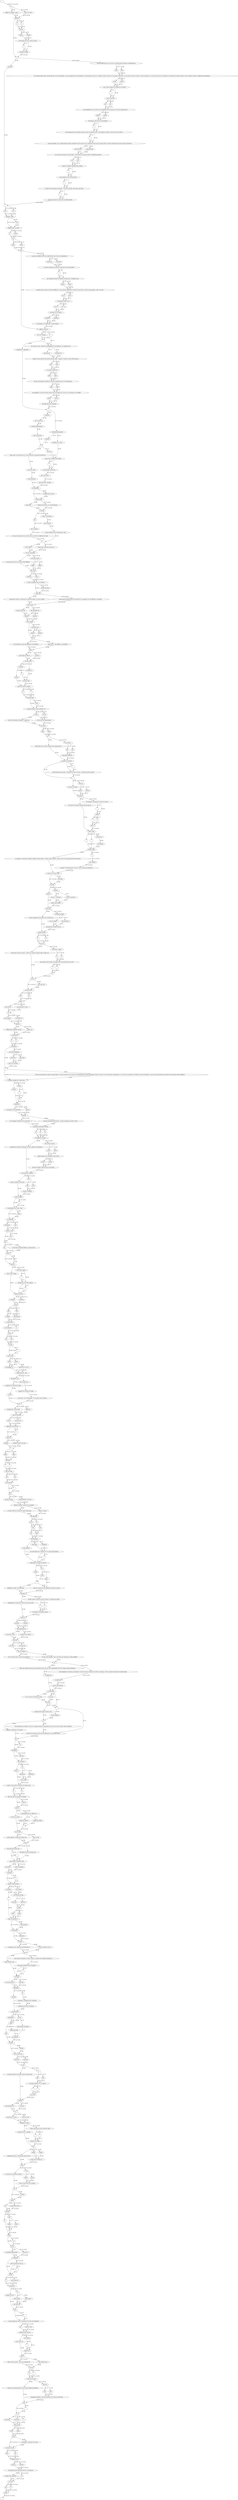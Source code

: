 digraph G {
  v0 [label = ""];
  v1 [label = "§"];
  v2 [label = "XXXVI. De quelques crimes "];
  v3 [label = ". XXXI. Des délits "];
  v4 [label = "difficiles "];
  v5 [label = "A "];
  v6 [label = "à "];
  v7 [label = "prouver. "];
  v8 [label = "D'aprés "];
  v9 [label = "D'après "];
  v10 [label = "les principes que nous venons de poser "];
  v11 [label = ", "];
  v12 [label = "il paroîtra étrange "];
  v13 [label = "à "];
  v14 [label = "constater"];
  v15 [label = "ceux qui réfléchissent, que la raison n'ait presque jamais présidé à la législation des "];
  v16 [label = "états"];
  v17 [label = "Etats"];
  v18 [label = ". Les crimes les plus atroces, les plus obscurs, les plus chimériques, & par conséquent les plus improbables, sont précisément ceux qu'on a regardés comme constatés sur de simples conjectures, sur les preuves les moins solides & les plus équivoques. On croiroit que les loix & le magistrat n'ont intérêt qu'à prouver le délit, & non à chercher la vérité; il semble que les législateurs "];
  v19 [label = "n'ayent "];
  v20 [label = "n'aient "];
  v21 [label = "pas vu que le danger de condamner un innocent "];
  v22 [label = ", "];
  v23 [label = "croît en raison du "];
  v24 [label = "peu "];
  v25 [label = "péu "];
  v26 [label = "de vraisemblance de son crime & de la probabilité de son innocence. On ne trouve point dans la "];
  v27 [label = "plupart "];
  v28 [label = "plûpart "];
  v29 [label = "des hommes cette force & cette élévation "];
  v30 [label = ", "];
  v31 [label = "aussi nécessaires pour les grands crimes que pour les grandes vertus, cette énergie qui exalte à la fois les uns & les autres "];
  v32 [label = ", "];
  v33 [label = "au plus haut degré, & les  produit presque toujours ensemble chez les nations qui se soutiennent moins par leur propre poids & la bonté constante de leurs loix, que par l'activité du "];
  v34 [label = "gouvernement "];
  v35 [label = "Gouvervement "];
  v36 [label = "& le concours des passions au bien public. Chez celles-là, les passions douces & affoiblies paroissent "];
  v37 [label = "plus "];
  v38 [label = "p1us "];
  v39 [label = "propres à maintenir l'administration établie "];
  v40 [label = ", "];
  v41 [label = "qu'à l'améliorer. De ces observations "];
  v42 [label = ", "];
  v43 [label = "il résulte une conséquence importante, c'est que les grands crimes dans une nation "];
  v44 [label = ", "];
  v45 [label = "ne font pas toujours la preuve de son dépérissement"];
  v46 [label = ". "];
  v47 [label = "Il est "];
  v48 [label = "Il y a "];
  v49 [label = "quelques crimes "];
  v50 [label = "trop "];
  v51 [label = "fréquens dans la société, "];
  v52 [label = "et "];
  v53 [label = "& dont "];
  v54 [label = "en "];
  v55 [label = "même "];
  v56 [label = "mème "];
  v57 [label = "tems "];
  v58 [label = "la preuve est difficile. Alors cette difficulté doit tenir lieu de la probabilité de "];
  v59 [label = "l'nnocence"];
  v60 [label = "l'innocence "];
  v61 [label = "; & comme le danger qui résulte de l'impunité est d'autant moindre "];
  v62 [label = ", "];
  v63 [label = "que l'espérance même de l'impunité contribue peu à multiplier cette "];
  v64 [label = "espece "];
  v65 [label = "espèce "];
  v66 [label = "de délit, dont la source est tout-à-fait différente, on peut diminuer également la durée de l'instruction & celle de la prescription : mais ce ne sont "];
  v67 [label = "pas-là "];
  v68 [label = "pas là "];
  v69 [label = "les principes récens; & ne "];
  v70 [label = "voit - on "];
  v71 [label = "voit-on "];
  v72 [label = "pas dans les accusations "];
  v73 [label = "d'adultere"];
  v74 [label = "d'adultère"];
  v75 [label = ", par exemple, & de pédérastie ( crimes toujours "];
  v76 [label = "difficiles à prouver "];
  v77 [label = ". Tels sont l'adultère"];
  v78 [label = ")"];
  v79 [label = ","];
  v80 [label = "ne voit-on pas, dis-je, admettre tyranniquement les présomptions, les conjectures, les "];
  v81 [label = "la pédérastie, l'infanticide"];
  v82 [label = "sémi-preuves ? "];
  v83 [label = "semi-preuves, "];
  v84 [label = "comme si l'accusé pouvoit être partie innocent, partie  coupable, & mériter à la fois d'être absous & "];
  v85 [label = "punis "];
  v86 [label = "puni. "];
  v87 [label = "C'est dans ce genre de "];
  v88 [label = "delits "];
  v89 [label = "délits "];
  v90 [label = "sur-tout, que d'après les barbares & injustes compilations qu'on a osé donner pour "];
  v91 [label = "regle "];
  v92 [label = "règle "];
  v93 [label = "aux magistrats, on voit les tortures exercer leur cruel empire sur l'accusé, sur les témoins, sur la famille "];
  v94 [label = "entiere "];
  v95 [label = "entière "];
  v96 [label = "de l'infortuné qu'on soupçonne"];
  v97 [label = ". "];
  v98 [label = "L'adultère "];
  v99 [label = "Considéré politiquement, "];
  v100 [label = "est un crime qui, "];
  v101 [label = "l'adultere a sa source "];
  v102 [label = "l'adultère "];
  v103 [label = "considéré politiquement, "];
  v104 [label = "doit son existence "];
  v105 [label = "à "];
  v106 [label = "deux causes, les mauvaises Loix, et cette attraction si puissante qui porte un "];
  v107 [label = "la fource "];
  v108 [label = "sexe vers l'autre. "];
  v109 [label = "dans les loix variables des hommes "];
  v110 [label = "[Cette attraction "];
  v111 [label = ", "];
  v112 [label = "& le penchant naturel d'un "];
  v113 [label = "sexe vers l'autre. "];
  v114 [label = "Cette attraction constante "];
  v115 [label = "est semblable "];
  v116 [label = "en beaucoup de choses "];
  v117 [label = "à la pesanteur "];
  v118 [label = "universelle. "];
  v119 [label = "motrice de l'univers, en ce qu'elle diminue "];
  v120 [label = "comme "];
  v121 [label = "elle "];
  v122 [label = "celle-ci, elle diminue "];
  v123 [label = "par la distance"];
  v124 [label = "par la distance "];
  v125 [label = ", en ce que, tant que dure son activité, elle a sur toutes les affections de l'ame"];
  v126 [label = ": si l'une modifie tous les mouvemens du corps"];
  v127 [label = ", "];
  v128 [label = "l'autre affecte "];
  v129 [label = "l'action que la pesanteur exerce sur "];
  v130 [label = "tous les mouvemens "];
  v131 [label = "des corps. Elle en "];
  v132 [label = "de l'ame tant que dure son activité. Elles différent "];
  v133 [label = "différe, "];
  v134 [label = "differe "];
  v135 [label = "en ce que "];
  v136 [label = "la gravité "];
  v137 [label = "celle-ci "];
  v138 [label = "se met en équilibre avec les obstacles "];
  v139 [label = "qu'elle rencontre"];
  v140 [label = ", tandis que "];
  v141 [label = "la passion de l'amour se fortifie par les obstacles mêmes.] Si j'avois à parler "];
  v142 [label = "celle-là prend ordinairement une nouvelle force & augmente avec les difficultés. Si je parlois "];
  v143 [label = "à des nations "];
  v144 [label = "encore privées des "];
  v145 [label = "chez lesquelles les "];
  v146 [label = "lumières "];
  v147 [label = "lumieres "];
  v148 [label = "de la religion "];
  v149 [label = "n'eussent point "];
  v150 [label = "pénétré"];
  v151 [label = "pénetré"];
  v152 [label = ", je "];
  v153 [label = "leur montrerois encore des différences considérables "];
  v154 [label = "dirois qu'il y a une différence considérable "];
  v155 [label = "entre "];
  v156 [label = "cette espèce de délit et "];
  v157 [label = "ce délit & "];
  v158 [label = "tous les autres. "];
  v159 [label = "L'adultère "];
  v160 [label = "L'adultere a "];
  v161 [label = "à "];
  v162 [label = "naît de "];
  v163 [label = "sa fource dans "];
  v164 [label = "l'abus d'un besoin constant "];
  v165 [label = "& "];
  v166 [label = ", "];
  v167 [label = "universel dans "];
  v168 [label = "toute "];
  v169 [label = "la nature humaine, besoin antérieur à la "];
  v170 [label = "société "];
  v171 [label = "sociéré "];
  v172 [label = "dont il est lui-même le fondateur ; tandis que "];
  v173 [label = "qui lui doit son établissement. "];
  v174 [label = "Les autres "];
  v175 [label = "délits"];
  v176 [label = "crimes"];
  v177 [label = ", "];
  v178 [label = "destructeurs de la société, prennent leur origine dans les "];
  v179 [label = "au contraire,  "];
  v180 [label = "sont "];
  v181 [label = "font "];
  v182 [label = "bien plutôt l'effet des "];
  v183 [label = "passions du moment "];
  v184 [label = ", "];
  v185 [label = "que des besoins de la nature, & tendent tous, plus ou moins, à la destruction de la société"];
  v186 [label = ". "];
  v187 [label = "Pour qui "];
  v188 [label = "Ceux qui ont étudié "];
  v189 [label = "connoît "];
  v190 [label = "connoit "];
  v191 [label = "l'histoire "];
  v192 [label = "& l'humanité, la tendance d'un sexe vers l'autre "];
  v193 [label = "et la nature de l'homme conjecturent que dans un "];
  v194 [label = ", "];
  v195 [label = "semble"];
  v196 [label = "( "];
  v197 [label = ", "];
  v198 [label = "dans le "];
  v199 [label = "même climat"];
  v200 [label = "ce besoin est "];
  v201 [label = ", "];
  v202 [label = ") "];
  v203 [label = "une quantité "];
  v204 [label = "toujours égale "];
  v205 [label = "à "];
  v206 [label = "et constante. Si cela étoit, il faudroit regarder comme inutiles, et même comme funestes, toutes les loix et les coutumes dont le but seroit de "];
  v207 [label = "une quantité "];
  v208 [label = "constante. Ce principe admis, toute loi, toute coutume qui cherchera à "];
  v209 [label = "diminuer la somme totale "];
  v210 [label = "des effets "];
  v211 [label = "de cette "];
  v212 [label = "quantité, "];
  v213 [label = "passion: "];
  v214 [label = "fera non-seulement "];
  v215 [label = "sera non - seulement "];
  v216 [label = "inutile, mais funeste, "];
  v217 [label = "parce que "];
  v218 [label = "ces loix chargeroient une portion de la société de ses "];
  v219 [label = "son effet inévitable "];
  v220 [label = "fera dàcharger "];
  v221 [label = "sera de charger "];
  v222 [label = "une partie des citoyens de leurs "];
  v223 [label = "propres besoins "];
  v224 [label = "& "];
  v225 [label = "et "];
  v226 [label = "de ceux "];
  v227 [label = "des autres. Le parti "];
  v228 [label = "d'une autre classe de Citoyens : celles-là au contraire seroient sages et utiles, qui "];
  v229 [label = "la "];
  v230 [label = "le "];
  v231 [label = "plus sage est donc d'imiter en quelque sorte les moyens dont on se sert"];
  v232 [label = "; "];
  v233 [label = ", "];
  v234 [label = "en "];
  v235 [label = "suivant "];
  v236 [label = ", pour ainsi dire, "];
  v237 [label = "la pente douce "];
  v238 [label = "d'un "];
  v239 [label = "du "];
  v240 [label = "fleuve "];
  v241 [label = "qu'on divise "];
  v242 [label = ", en diviseroient le cours "];
  v243 [label = "en "];
  v244 [label = "tant de petits "];
  v245 [label = "un nombre de "];
  v246 [label = "rameaux "];
  v247 [label = "suffisant pour empêcher par-tout "];
  v248 [label = "égaux, que "];
  v249 [label = "la sécheresse "];
  v250 [label = "et "];
  v251 [label = "& "];
  v252 [label = "l'inondation "];
  v253 [label = "se trouvent également "];
  v254 [label = "prévenues "];
  v255 [label = "prévenués "];
  v256 [label = "dans tous les points"];
  v257 [label = ".  "];
  v258 [label = "[On voit ici la préuve de ce que j'ai avancé ailleurs. C'est que l'auteur de cet ouvrage s'est probablement par crainte enveloppé souvent de calculs & d'une mystérieuse métaphysique. Si j'ai traité le sujet délicat de l'adultere avec plus de hardiesse, c'est que j'ai mieux pensé de mon siecle & de ma nation. Note de l'éditeur.] "];
  v259 [label = "La fidélité conjugale est toujours plus "];
  v260 [label = "assurée "];
  v261 [label = "grande à "];
  v262 [label = ", "];
  v263 [label = "en "];
  v264 [label = "proportion "];
  v265 [label = "du nombre & de la liberté des "];
  v266 [label = "que les "];
  v267 [label = "mariages "];
  v268 [label = ": si les préjugés héréditaires les assortissent ,  si "];
  v269 [label = "sont plus nombreux et plus faciles ; lorsque le préjugé les assortit, et que "];
  v270 [label = "la puissance paternelle les forme "];
  v271 [label = "on "];
  v272 [label = "et "];
  v273 [label = "ou "];
  v274 [label = "les empêche à son gré, "];
  v275 [label = "la galanterie en rompt secrettement les liens, malgré les déclamations "];
  v276 [label = "leurs liens mal tissus "];
  v277 [label = "feront "];
  v278 [label = ", seront "];
  v279 [label = "bientôt rompus par la galanterie, dont la force "];
  v280 [label = "secrète "];
  v281 [label = "secrete "];
  v282 [label = "trouvera de foibles obstacles dans les préceptes "];
  v283 [label = "des moralistes vulgaires, "];
  v284 [label = "dont l'occupation est de crier "];
  v285 [label = "sans "];
  v286 [label = "cesse "];
  v287 [label = "celle "];
  v288 [label = "occupés à déclamer "];
  v289 [label = "contre les effets"];
  v290 [label = ", "];
  v291 [label = "en pardonnant aux causes. Mais "];
  v292 [label = "toutes "];
  v293 [label = "ces réflexions "];
  v294 [label = "deviennent "];
  v295 [label = "sont "];
  v296 [label = "inutiles à ceux "];
  v297 [label = "chez "];
  v298 [label = "qui "];
  v299 [label = "les "];
  v300 [label = ", vivant dans la véritable Religion, connoissent des "];
  v301 [label = "motifs "];
  v302 [label = "plus "];
  v303 [label = "sublimes "];
  v304 [label = "de la vraie religion "];
  v305 [label = ", dont l'action corrige "];
  v306 [label = ", "];
  v307 [label = "corrigent par leur action efficace "];
  v308 [label = ", "];
  v309 [label = "celle de la nature. "];
  v310 [label = "L'adultere "];
  v311 [label = "L'adultère "];
  v312 [label = "est un "];
  v313 [label = "délit "];
  v314 [label = "delit "];
  v315 [label = "si fugitif"];
  v316 [label = "si instantané"];
  v317 [label = ", si mystérieux, "];
  v318 [label = "il est tellement "];
  v319 [label = "si "];
  v320 [label = "caché "];
  v321 [label = "par "];
  v322 [label = "sous "];
  v323 [label = "le voile "];
  v324 [label = ", "];
  v325 [label = "dont les loix "];
  v326 [label = "même "];
  v327 [label = "mêmes "];
  v328 [label = "l'enveloppent; ce "];
  v329 [label = "forcent de le couvrir, ( "];
  v330 [label = "voile nécessaire , mais "];
  v331 [label = "transparent, qui "];
  v332 [label = "dont le foible tissu "];
  v333 [label = "augmente les charmes de l'objet"];
  v334 [label = "augmente les charmes de l'objet "];
  v335 [label = ", loin de "];
  v336 [label = "qu'il couvre,  est si transparent ; les occasions sont si faciles & "];
  v337 [label = "les "];
  v338 [label = "conséquences si équivoques, "];
  v339 [label = "diminuer ) "];
  v340 [label = "qu'il est bien plus "];
  v341 [label = "aisé au "];
  v342 [label = "au pouvoir du "];
  v343 [label = "législateur de le prévenir "];
  v344 [label = ", "];
  v345 [label = "que de le "];
  v346 [label = "réprimer"];
  v347 [label = "détruire, lorsqu'il est étali"];
  v348 [label = ". "];
  v349 [label = "Règle "];
  v350 [label = "Regle "];
  v351 [label = "générale "];
  v352 [label = ". "];
  v353 [label = ": "];
  v354 [label = "dans tout délit "];
  v355 [label = ", qui "];
  v356 [label = "qui, "];
  v357 [label = "par sa nature"];
  v358 [label = ", "];
  v359 [label = "doit "];
  v360 [label = "presque toujours "];
  v361 [label = "nécessairement et souvent "];
  v362 [label = "demeurer impuni, la peine est un aiguillon "];
  v363 [label = "au crime. Telle est la nature de l'esprit humain que "];
  v364 [label = "de plus. Lorsque "];
  v365 [label = "les difficultés "];
  v366 [label = "qui ne "];
  v367 [label = "ne "];
  v368 [label = "sont "];
  v369 [label = "font "];
  v370 [label = "pas "];
  v371 [label = "point "];
  v372 [label = "insurmontables, "];
  v373 [label = "ni trop grandes "];
  v374 [label = "lorsqu'elles "];
  v375 [label = "lorsquelles "];
  v376 [label = "ne se présentent pas à l'homme sous un aspect décourageant "];
  v377 [label = ", "];
  v378 [label = "relativement au degré d'activité de "];
  v379 [label = "son "];
  v380 [label = "chacun"];
  v381 [label = "efprit ; "];
  v382 [label = "esprit"];
  v383 [label = ", "];
  v384 [label = "embellissent l'objet, et excitent plus "];
  v385 [label = "telle est la nature de son imagination, qu'elle en est plus "];
  v386 [label = "vivement "];
  v387 [label = "l'imagination à le poursuivre. Elles sont, pour ainsi dire, "];
  v388 [label = "excitée, qu'elle s'attache avec plus d'ardeur sur l'objet de ses desirs"];
  v389 [label = ".  "];
  v390 [label = ", "];
  v391 [label = "Les obstacles deviennent comme "];
  v392 [label = "autant de  "];
  v393 [label = "barrieres "];
  v394 [label = "barrières "];
  v395 [label = "qui l'empêchent de "];
  v396 [label = "s'en écarter, et qui "];
  v397 [label = "s'écarter de cet objet & "];
  v398 [label = "la forcent "];
  v399 [label = "d'en saisir "];
  v400 [label = "à en parcourir "];
  v401 [label = "tous les rapports"];
  v402 [label = ", d'où il résulte qu'elle s'occupe nécessairement "];
  v403 [label = ". Or, dans cette agitation  l'ame s'aisit bien plus fortement les côtés agréables "];
  v404 [label = "de "];
  v405 [label = "l'objet vers lesquels elle est plus naturellement portée, que les côtés désagréables dont elle s'éloigne autant qu'elle peut"];
  v406 [label = "ceux d'agrément & de plaisir, pour éloigner & exclure toutes les relations de crainte & de danger : telle est la marche constante de l'esprit humain"];
  v407 [label = ". La pédérastie "];
  v408 [label = ". La pédérastie"];
  v409 [label = ", que les loix punissent "];
  v410 [label = "si sévérement "];
  v411 [label = "[(1) Ce n'est pas en France au moins; "];
  v412 [label = "pu nie par "];
  v413 [label = "les loix "];
  v414 [label = ", "];
  v415 [label = "prononcent des peines séveres, mais "];
  v416 [label = "et pour laquelle "];
  v417 [label = "on "];
  v418 [label = "employe si facilement ces tourmens "];
  v419 [label = "ne les exécute pas. En Italie, le riche s'en exempte aisement, l'imprudent peu aisé en est seul la victime. Note de l'éditeur.] "];
  v420 [label = "& dont le seul soupçon a livré tant de malheureux à ces cruelles tortures "];
  v421 [label = "qui "];
  v422 [label = "ne "];
  v423 [label = "triomphent "];
  v424 [label = "que trop "];
  v425 [label = "de l'innocence "];
  v426 [label = "; la "];
  v427 [label = "même, a "];
  v428 [label = "péderastie"];
  v429 [label = "pédérastie"];
  v430 [label = ", dis-je, prend "];
  v431 [label = "moins sa source dans les besoins de l'homme isolé "];
  v432 [label = "& "];
  v433 [label = "et "];
  v434 [label = "libre, que dans les passions de l'homme "];
  v435 [label = "social & "];
  v436 [label = "esclave "];
  v437 [label = "et réuni en société. "];
  v438 [label = "; si quelquefois elle est l'effet de la "];
  v439 [label = "satieté des plaifirs"];
  v440 [label = "satiété des plaisirs"];
  v441 [label = ", "];
  v442 [label = "elle est bien "];
  v443 [label = "moins l'effet de la satiété des plaisirs, que "];
  v444 [label = "plus souvent "];
  v445 [label = "celui "];
  v446 [label = "d'une éducation fausse, qui"];
  v447 [label = "des défauts de cette éducation qui, "];
  v448 [label = ", "];
  v449 [label = "pour rendre les hommes utiles "];
  v450 [label = "aux autres"];
  v451 [label = "à leurs semblables"];
  v452 [label = ", commence"];
  v453 [label = ", "];
  v454 [label = "par les rendre inutiles à "];
  v455 [label = "eux-mêmes "];
  v456 [label = "eux—mêmes "];
  v457 [label = ", "];
  v458 [label = "; c'est ensuite de cette "];
  v459 [label = "education "];
  v460 [label = "éducation "];
  v461 [label = "qu'elle "];
  v462 [label = "regne "];
  v463 [label = "règne "];
  v464 [label = "dans ces maisons où "];
  v465 [label = "l'on rassemble "];
  v466 [label = "une jeunesse "];
  v467 [label = "nombreuse, "];
  v468 [label = "ardente "];
  v469 [label = "& séparée par des obstacles insurmontables du "];
  v470 [label = ", et où le commerce avec le "];
  v471 [label = "sexe "];
  v472 [label = "que la nature commence à lui faire  desirer, se prépare une vieillesse anticipée, en "];
  v473 [label = "étant interdit, toute "];
  v474 [label = "consumant inutilement pour l'humanité "];
  v475 [label = ", "];
  v476 [label = "la vigueur "];
  v477 [label = "que l'âge "];
  v478 [label = "de la nature qui se "];
  v479 [label = "développe "];
  v480 [label = "chez elle"];
  v481 [label = "se "];
  v482 [label = "consumant  inutilement pour l'humanité, "];
  v483 [label = "précipite l'arrivée de la vieillesse"];
  v484 [label = ". L'infanticide est "];
  v485 [label = "pareillement "];
  v486 [label = "encore "];
  v487 [label = "l'effet "];
  v488 [label = "l'etfet presque inévitable "];
  v489 [label = "de la "];
  v490 [label = "presqu'inévitable "];
  v491 [label = "de l'affreuse "];
  v492 [label = "situation "];
  v493 [label = "terrible "];
  v494 [label = "où se trouve une "];
  v495 [label = "infortunée "];
  v496 [label = "personne "];
  v497 [label = "qui "];
  v498 [label = "s'est laissé séduire ou insulter. Forcée de choisir entre "];
  v499 [label = "a "];
  v500 [label = "céde "];
  v501 [label = "cédé "];
  v502 [label = "à sa propre foiblesse ou à la violence "];
  v503 [label = "; "];
  v504 [label = ": "];
  v505 [label = "d'un côté "];
  v506 [label = "l'infamie"];
  v507 [label = "pour elle-même, et "];
  v508 [label = ", de l'autre "];
  v509 [label = "la "];
  v510 [label = "destruction d'un être "];
  v511 [label = "mort d'un Etre "];
  v512 [label = "incapable de sentir"];
  v513 [label = ", voilà le choix que les loix lui laissent à faire"];
  v514 [label = "la perte de la vie, comment "];
  v515 [label = ": "];
  v516 [label = ". "];
  v517 [label = "Doutera-t-on qu'elle "];
  v518 [label = "ne "];
  v519 [label = "préfère "];
  v520 [label = "préfere "];
  v521 [label = "préféreroit-elle pas ce dernier parti pour éviter sa "];
  v522 [label = "le parti qui la dérobe à la "];
  v523 [label = "honte "];
  v524 [label = "et celle de son malheureux enfant "];
  v525 [label = "& à la "];
  v526 [label = "misere"];
  v527 [label = "misère"];
  v528 [label = ", elle & le triste fruit de ses plaisirs "];
  v529 [label = "? Le "];
  v530 [label = "meilleur "];
  v531 [label = "moyen "];
  v532 [label = "de "];
  v533 [label = "le plus efficace pour "];
  v534 [label = "prévenir "];
  v535 [label = "ce "];
  v536 [label = "cette "];
  v537 [label = "espece "];
  v538 [label = "espèce "];
  v539 [label = "de "];
  v540 [label = "crime"];
  v541 [label = ", ce "];
  v542 [label = "seroit "];
  v543 [label = "de protéger efficacement "];
  v544 [label = "d'assurer à "];
  v545 [label = "la foiblesse "];
  v546 [label = "toute la protection des loix "];
  v547 [label = ", "];
  v548 [label = "contre "];
  v549 [label = "la "];
  v550 [label = "cette espèce de "];
  v551 [label = "tyrannie qui "];
  v552 [label = "ne "];
  v553 [label = "exagère tous les "];
  v554 [label = "s'éleve guere "];
  v555 [label = "s'élève guères "];
  v556 [label = "que contre les "];
  v557 [label = "vices "];
  v558 [label = ", "];
  v559 [label = "qu'on ne peut pas couvrir du manteau de la vertu. Je ne prétends "];
  v560 [label = "pas "];
  v561 [label = "point au reste "];
  v562 [label = "affoiblir la juste horreur "];
  v563 [label = "qu'on a pour ces "];
  v564 [label = "que doivent"];
  v565 [label = ", "];
  v566 [label = "inspirer les "];
  v567 [label = "crimes "];
  v568 [label = "dont je viens de parler : mais en en indiquant les "];
  v569 [label = ", mais indiquer leurs "];
  v570 [label = "sources"];
  v571 [label = ": et "];
  v572 [label = ", "];
  v573 [label = "je me crois en droit "];
  v574 [label = "d'en tirer "];
  v575 [label = "d'avancer ce principe général, qu'on ne peut appeller précisément "];
  v576 [label = "cette "];
  v577 [label = "certe "];
  v578 [label = "conséquence générale, c'est que la punition d'un crime ne sauroit être "];
  v579 [label = "juste "];
  v580 [label = ",  "];
  v581 [label = "ou "];
  v582 [label = "nécessaire, "];
  v583 [label = "nécéssaire; "];
  v584 [label = ", ( "];
  v585 [label = "ce qui est la "];
  v586 [label = "mème "];
  v587 [label = "même "];
  v588 [label = "chose"];
  v589 [label = ", ) necessaire, la punition d'un crime"];
  v590 [label = ", tant que la loi n'a "];
  v591 [label = "point "];
  v592 [label = "pas "];
  v593 [label = "employé pour le "];
  v594 [label = "prevenir "];
  v595 [label = "prévenir, "];
  v596 [label = "les meilleurs moyens possibles dans les circonstances "];
  v597 [label = "données dans lesquelles "];
  v598 [label = "où "];
  v599 [label = "se trouve "];
  v600 [label = "une "];
  v601 [label = "la "];
  v602 [label = "nation. "];
  v603 [label = ""];
  v0 -> v1 [label = "fr1766, fr1773, fr1782"];
  v1 -> v2 [label = "fr1766"];
  v1 -> v3 [label = "fr1773, fr1782"];
  v2 -> v4 [label = "fr1766"];
  v3 -> v4 [label = "fr1773, fr1782"];
  v4 -> v5 [label = "fr1773"];
  v4 -> v13 [label = "fr1766"];
  v4 -> v6 [label = "fr1782"];
  v5 -> v7 [label = "fr1773"];
  v6 -> v7 [label = "fr1782"];
  v7 -> v8 [label = "fr1773"];
  v7 -> v9 [label = "fr1782"];
  v8 -> v10 [label = "fr1773"];
  v9 -> v10 [label = "fr1782"];
  v10 -> v12 [label = "fr1782"];
  v10 -> v11 [label = "fr1773"];
  v11 -> v12 [label = "fr1773"];
  v12 -> v13 [label = "fr1773, fr1782"];
  v13 -> v14 [label = "fr1766"];
  v13 -> v15 [label = "fr1773, fr1782"];
  v14 -> v46 [label = "fr1766"];
  v15 -> v16 [label = "fr1782"];
  v15 -> v17 [label = "fr1773"];
  v16 -> v18 [label = "fr1782"];
  v17 -> v18 [label = "fr1773"];
  v18 -> v19 [label = "fr1773"];
  v18 -> v20 [label = "fr1782"];
  v19 -> v21 [label = "fr1773"];
  v20 -> v21 [label = "fr1782"];
  v21 -> v23 [label = "fr1782"];
  v21 -> v22 [label = "fr1773"];
  v22 -> v23 [label = "fr1773"];
  v23 -> v24 [label = "fr1782"];
  v23 -> v25 [label = "fr1773"];
  v24 -> v26 [label = "fr1782"];
  v25 -> v26 [label = "fr1773"];
  v26 -> v27 [label = "fr1782"];
  v26 -> v28 [label = "fr1773"];
  v27 -> v29 [label = "fr1782"];
  v28 -> v29 [label = "fr1773"];
  v29 -> v30 [label = "fr1773"];
  v29 -> v31 [label = "fr1782"];
  v30 -> v31 [label = "fr1773"];
  v31 -> v32 [label = "fr1773"];
  v31 -> v33 [label = "fr1782"];
  v32 -> v33 [label = "fr1773"];
  v33 -> v34 [label = "fr1782"];
  v33 -> v35 [label = "fr1773"];
  v34 -> v36 [label = "fr1782"];
  v35 -> v36 [label = "fr1773"];
  v36 -> v37 [label = "fr1773"];
  v36 -> v38 [label = "fr1782"];
  v37 -> v39 [label = "fr1773"];
  v38 -> v39 [label = "fr1782"];
  v39 -> v41 [label = "fr1782"];
  v39 -> v40 [label = "fr1773"];
  v40 -> v41 [label = "fr1773"];
  v41 -> v42 [label = "fr1773"];
  v41 -> v43 [label = "fr1782"];
  v42 -> v43 [label = "fr1773"];
  v43 -> v45 [label = "fr1782"];
  v43 -> v44 [label = "fr1773"];
  v44 -> v45 [label = "fr1773"];
  v45 -> v46 [label = "fr1773, fr1782"];
  v46 -> v47 [label = "fr1773, fr1782"];
  v46 -> v48 [label = "fr1766"];
  v47 -> v49 [label = "fr1773, fr1782"];
  v48 -> v49 [label = "fr1766"];
  v49 -> v50 [label = "fr1766"];
  v49 -> v51 [label = "fr1773, fr1782"];
  v50 -> v51 [label = "fr1766"];
  v51 -> v52 [label = "fr1766"];
  v51 -> v53 [label = "fr1773, fr1782"];
  v52 -> v54 [label = "fr1766"];
  v53 -> v54 [label = "fr1773, fr1782"];
  v54 -> v55 [label = "fr1766, fr1782"];
  v54 -> v56 [label = "fr1773"];
  v55 -> v57 [label = "fr1766, fr1782"];
  v56 -> v57 [label = "fr1773"];
  v57 -> v58 [label = "fr1773, fr1782"];
  v57 -> v76 [label = "fr1766"];
  v58 -> v59 [label = "fr1782"];
  v58 -> v60 [label = "fr1773"];
  v59 -> v61 [label = "fr1782"];
  v60 -> v61 [label = "fr1773"];
  v61 -> v62 [label = "fr1773"];
  v61 -> v63 [label = "fr1782"];
  v62 -> v63 [label = "fr1773"];
  v63 -> v64 [label = "fr1782"];
  v63 -> v65 [label = "fr1773"];
  v64 -> v66 [label = "fr1782"];
  v65 -> v66 [label = "fr1773"];
  v66 -> v67 [label = "fr1773"];
  v66 -> v68 [label = "fr1782"];
  v67 -> v69 [label = "fr1773"];
  v68 -> v69 [label = "fr1782"];
  v69 -> v70 [label = "fr1782"];
  v69 -> v71 [label = "fr1773"];
  v70 -> v72 [label = "fr1782"];
  v71 -> v72 [label = "fr1773"];
  v72 -> v73 [label = "fr1782"];
  v72 -> v74 [label = "fr1773"];
  v73 -> v75 [label = "fr1782"];
  v74 -> v75 [label = "fr1773"];
  v75 -> v76 [label = "fr1773, fr1782"];
  v76 -> v77 [label = "fr1766"];
  v76 -> v78 [label = "fr1773, fr1782"];
  v77 -> v79 [label = "fr1766"];
  v78 -> v80 [label = "fr1773"];
  v78 -> v79 [label = "fr1782"];
  v79 -> v80 [label = "fr1782"];
  v79 -> v81 [label = "fr1766"];
  v80 -> v82 [label = "fr1782"];
  v80 -> v83 [label = "fr1773"];
  v81 -> v97 [label = "fr1766"];
  v82 -> v84 [label = "fr1782"];
  v83 -> v84 [label = "fr1773"];
  v84 -> v85 [label = "fr1782"];
  v84 -> v86 [label = "fr1773"];
  v85 -> v87 [label = "fr1782"];
  v86 -> v87 [label = "fr1773"];
  v87 -> v88 [label = "fr1773"];
  v87 -> v89 [label = "fr1782"];
  v88 -> v90 [label = "fr1773"];
  v89 -> v90 [label = "fr1782"];
  v90 -> v91 [label = "fr1782"];
  v90 -> v92 [label = "fr1773"];
  v91 -> v93 [label = "fr1782"];
  v92 -> v93 [label = "fr1773"];
  v93 -> v94 [label = "fr1782"];
  v93 -> v95 [label = "fr1773"];
  v94 -> v96 [label = "fr1782"];
  v95 -> v96 [label = "fr1773"];
  v96 -> v97 [label = "fr1773, fr1782"];
  v97 -> v98 [label = "fr1766"];
  v97 -> v99 [label = "fr1773, fr1782"];
  v98 -> v100 [label = "fr1766"];
  v99 -> v101 [label = "fr1782"];
  v99 -> v102 [label = "fr1773"];
  v100 -> v103 [label = "fr1766"];
  v101 -> v109 [label = "fr1782"];
  v102 -> v105 [label = "fr1773"];
  v103 -> v104 [label = "fr1766"];
  v104 -> v105 [label = "fr1766"];
  v105 -> v106 [label = "fr1766"];
  v105 -> v107 [label = "fr1773"];
  v106 -> v108 [label = "fr1766"];
  v107 -> v109 [label = "fr1773"];
  v108 -> v110 [label = "fr1766"];
  v109 -> v111 [label = "fr1773"];
  v109 -> v112 [label = "fr1782"];
  v110 -> v115 [label = "fr1766"];
  v111 -> v112 [label = "fr1773"];
  v112 -> v113 [label = "fr1773, fr1782"];
  v113 -> v114 [label = "fr1773, fr1782"];
  v114 -> v115 [label = "fr1773, fr1782"];
  v115 -> v117 [label = "fr1773, fr1782"];
  v115 -> v116 [label = "fr1766"];
  v116 -> v117 [label = "fr1766"];
  v117 -> v118 [label = "fr1766"];
  v117 -> v119 [label = "fr1773, fr1782"];
  v118 -> v120 [label = "fr1766"];
  v119 -> v120 [label = "fr1773, fr1782"];
  v120 -> v121 [label = "fr1773, fr1782"];
  v120 -> v122 [label = "fr1766"];
  v121 -> v123 [label = "fr1773, fr1782"];
  v122 -> v124 [label = "fr1766"];
  v123 -> v125 [label = "fr1773, fr1782"];
  v124 -> v126 [label = "fr1766"];
  v125 -> v127 [label = "fr1773, fr1782"];
  v126 -> v127 [label = "fr1766"];
  v127 -> v128 [label = "fr1766"];
  v127 -> v129 [label = "fr1773, fr1782"];
  v128 -> v130 [label = "fr1766"];
  v129 -> v130 [label = "fr1773, fr1782"];
  v130 -> v131 [label = "fr1773, fr1782"];
  v130 -> v132 [label = "fr1766"];
  v131 -> v133 [label = "fr1773"];
  v131 -> v134 [label = "fr1782"];
  v132 -> v135 [label = "fr1766"];
  v133 -> v135 [label = "fr1773"];
  v134 -> v135 [label = "fr1782"];
  v135 -> v136 [label = "fr1766"];
  v135 -> v137 [label = "fr1773, fr1782"];
  v136 -> v138 [label = "fr1766"];
  v137 -> v138 [label = "fr1773, fr1782"];
  v138 -> v139 [label = "fr1773, fr1782"];
  v138 -> v140 [label = "fr1766"];
  v139 -> v140 [label = "fr1773, fr1782"];
  v140 -> v141 [label = "fr1766"];
  v140 -> v142 [label = "fr1773, fr1782"];
  v141 -> v143 [label = "fr1766"];
  v142 -> v143 [label = "fr1773, fr1782"];
  v143 -> v144 [label = "fr1766"];
  v143 -> v145 [label = "fr1773, fr1782"];
  v144 -> v146 [label = "fr1766"];
  v145 -> v146 [label = "fr1773"];
  v145 -> v147 [label = "fr1782"];
  v146 -> v148 [label = "fr1766, fr1773"];
  v147 -> v148 [label = "fr1782"];
  v148 -> v149 [label = "fr1773, fr1782"];
  v148 -> v152 [label = "fr1766"];
  v149 -> v150 [label = "fr1782"];
  v149 -> v151 [label = "fr1773"];
  v150 -> v152 [label = "fr1782"];
  v151 -> v152 [label = "fr1773"];
  v152 -> v153 [label = "fr1773, fr1782"];
  v152 -> v154 [label = "fr1766"];
  v153 -> v155 [label = "fr1773, fr1782"];
  v154 -> v155 [label = "fr1766"];
  v155 -> v156 [label = "fr1766"];
  v155 -> v157 [label = "fr1773, fr1782"];
  v156 -> v158 [label = "fr1766"];
  v157 -> v158 [label = "fr1773, fr1782"];
  v158 -> v159 [label = "fr1766, fr1773"];
  v158 -> v160 [label = "fr1782"];
  v159 -> v161 [label = "fr1773"];
  v159 -> v162 [label = "fr1766"];
  v160 -> v163 [label = "fr1782"];
  v161 -> v163 [label = "fr1773"];
  v162 -> v164 [label = "fr1766"];
  v163 -> v164 [label = "fr1773, fr1782"];
  v164 -> v165 [label = "fr1773, fr1782"];
  v164 -> v166 [label = "fr1766"];
  v165 -> v167 [label = "fr1773, fr1782"];
  v166 -> v167 [label = "fr1766"];
  v167 -> v168 [label = "fr1773, fr1782"];
  v167 -> v169 [label = "fr1766"];
  v168 -> v169 [label = "fr1773, fr1782"];
  v169 -> v170 [label = "fr1766, fr1782"];
  v169 -> v171 [label = "fr1773"];
  v170 -> v172 [label = "fr1766"];
  v170 -> v173 [label = "fr1782"];
  v171 -> v173 [label = "fr1773"];
  v172 -> v174 [label = "fr1766"];
  v173 -> v174 [label = "fr1773, fr1782"];
  v174 -> v175 [label = "fr1766"];
  v174 -> v176 [label = "fr1773, fr1782"];
  v175 -> v177 [label = "fr1766"];
  v176 -> v177 [label = "fr1773, fr1782"];
  v177 -> v178 [label = "fr1766"];
  v177 -> v179 [label = "fr1773, fr1782"];
  v178 -> v183 [label = "fr1766"];
  v179 -> v180 [label = "fr1782"];
  v179 -> v181 [label = "fr1773"];
  v180 -> v182 [label = "fr1782"];
  v181 -> v182 [label = "fr1773"];
  v182 -> v183 [label = "fr1773, fr1782"];
  v183 -> v184 [label = "fr1773"];
  v183 -> v185 [label = "fr1782"];
  v183 -> v186 [label = "fr1766"];
  v184 -> v185 [label = "fr1773"];
  v185 -> v186 [label = "fr1773, fr1782"];
  v186 -> v187 [label = "fr1773, fr1782"];
  v186 -> v188 [label = "fr1766"];
  v187 -> v189 [label = "fr1782"];
  v187 -> v190 [label = "fr1773"];
  v188 -> v191 [label = "fr1766"];
  v189 -> v191 [label = "fr1782"];
  v190 -> v191 [label = "fr1773"];
  v191 -> v192 [label = "fr1773, fr1782"];
  v191 -> v193 [label = "fr1766"];
  v192 -> v194 [label = "fr1773"];
  v192 -> v195 [label = "fr1782"];
  v193 -> v199 [label = "fr1766"];
  v194 -> v195 [label = "fr1773"];
  v195 -> v196 [label = "fr1773"];
  v195 -> v197 [label = "fr1782"];
  v196 -> v198 [label = "fr1773"];
  v197 -> v198 [label = "fr1782"];
  v198 -> v199 [label = "fr1773, fr1782"];
  v199 -> v200 [label = "fr1766"];
  v199 -> v201 [label = "fr1782"];
  v199 -> v202 [label = "fr1773"];
  v200 -> v203 [label = "fr1766"];
  v201 -> v204 [label = "fr1782"];
  v202 -> v204 [label = "fr1773"];
  v203 -> v204 [label = "fr1766"];
  v204 -> v205 [label = "fr1773, fr1782"];
  v204 -> v206 [label = "fr1766"];
  v205 -> v207 [label = "fr1773, fr1782"];
  v206 -> v209 [label = "fr1766"];
  v207 -> v208 [label = "fr1773, fr1782"];
  v208 -> v209 [label = "fr1773, fr1782"];
  v209 -> v210 [label = "fr1766"];
  v209 -> v211 [label = "fr1773, fr1782"];
  v210 -> v211 [label = "fr1766"];
  v211 -> v212 [label = "fr1773, fr1782"];
  v211 -> v213 [label = "fr1766"];
  v212 -> v214 [label = "fr1773"];
  v212 -> v215 [label = "fr1782"];
  v213 -> v217 [label = "fr1766"];
  v214 -> v216 [label = "fr1773"];
  v215 -> v216 [label = "fr1782"];
  v216 -> v217 [label = "fr1773, fr1782"];
  v217 -> v218 [label = "fr1766"];
  v217 -> v219 [label = "fr1773, fr1782"];
  v218 -> v223 [label = "fr1766"];
  v219 -> v220 [label = "fr1773"];
  v219 -> v221 [label = "fr1782"];
  v220 -> v222 [label = "fr1773"];
  v221 -> v222 [label = "fr1782"];
  v222 -> v223 [label = "fr1773, fr1782"];
  v223 -> v224 [label = "fr1773, fr1782"];
  v223 -> v225 [label = "fr1766"];
  v224 -> v226 [label = "fr1773, fr1782"];
  v225 -> v226 [label = "fr1766"];
  v226 -> v227 [label = "fr1773, fr1782"];
  v226 -> v228 [label = "fr1766"];
  v227 -> v229 [label = "fr1782"];
  v227 -> v230 [label = "fr1773"];
  v228 -> v235 [label = "fr1766"];
  v229 -> v231 [label = "fr1782"];
  v230 -> v231 [label = "fr1773"];
  v231 -> v232 [label = "fr1782"];
  v231 -> v233 [label = "fr1773"];
  v232 -> v234 [label = "fr1782"];
  v233 -> v234 [label = "fr1773"];
  v234 -> v235 [label = "fr1773, fr1782"];
  v235 -> v237 [label = "fr1773, fr1782"];
  v235 -> v236 [label = "fr1766"];
  v236 -> v237 [label = "fr1766"];
  v237 -> v238 [label = "fr1773, fr1782"];
  v237 -> v239 [label = "fr1766"];
  v238 -> v240 [label = "fr1773, fr1782"];
  v239 -> v240 [label = "fr1766"];
  v240 -> v241 [label = "fr1773, fr1782"];
  v240 -> v242 [label = "fr1766"];
  v241 -> v243 [label = "fr1773, fr1782"];
  v242 -> v243 [label = "fr1766"];
  v243 -> v244 [label = "fr1773, fr1782"];
  v243 -> v245 [label = "fr1766"];
  v244 -> v246 [label = "fr1773, fr1782"];
  v245 -> v246 [label = "fr1766"];
  v246 -> v247 [label = "fr1766"];
  v246 -> v248 [label = "fr1773, fr1782"];
  v247 -> v249 [label = "fr1766"];
  v248 -> v249 [label = "fr1773, fr1782"];
  v249 -> v250 [label = "fr1766"];
  v249 -> v251 [label = "fr1773, fr1782"];
  v250 -> v252 [label = "fr1766"];
  v251 -> v252 [label = "fr1773, fr1782"];
  v252 -> v257 [label = "fr1766"];
  v252 -> v253 [label = "fr1773, fr1782"];
  v253 -> v254 [label = "fr1782"];
  v253 -> v255 [label = "fr1773"];
  v254 -> v256 [label = "fr1782"];
  v255 -> v256 [label = "fr1773"];
  v256 -> v257 [label = "fr1773, fr1782"];
  v257 -> v258 [label = "fr1782"];
  v257 -> v259 [label = "fr1766, fr1773"];
  v258 -> v259 [label = "fr1782"];
  v259 -> v260 [label = "fr1773, fr1782"];
  v259 -> v261 [label = "fr1766"];
  v260 -> v263 [label = "fr1782"];
  v260 -> v262 [label = "fr1773"];
  v261 -> v264 [label = "fr1766"];
  v262 -> v263 [label = "fr1773"];
  v263 -> v264 [label = "fr1773, fr1782"];
  v264 -> v265 [label = "fr1773, fr1782"];
  v264 -> v266 [label = "fr1766"];
  v265 -> v267 [label = "fr1773, fr1782"];
  v266 -> v267 [label = "fr1766"];
  v267 -> v268 [label = "fr1773, fr1782"];
  v267 -> v269 [label = "fr1766"];
  v268 -> v270 [label = "fr1773, fr1782"];
  v269 -> v270 [label = "fr1766"];
  v270 -> v271 [label = "fr1773"];
  v270 -> v272 [label = "fr1766"];
  v270 -> v273 [label = "fr1782"];
  v271 -> v274 [label = "fr1773"];
  v272 -> v274 [label = "fr1766"];
  v273 -> v274 [label = "fr1782"];
  v274 -> v275 [label = "fr1766"];
  v274 -> v276 [label = "fr1773, fr1782"];
  v275 -> v283 [label = "fr1766"];
  v276 -> v277 [label = "fr1782"];
  v276 -> v278 [label = "fr1773"];
  v277 -> v279 [label = "fr1782"];
  v278 -> v279 [label = "fr1773"];
  v279 -> v280 [label = "fr1773"];
  v279 -> v281 [label = "fr1782"];
  v280 -> v282 [label = "fr1773"];
  v281 -> v282 [label = "fr1782"];
  v282 -> v283 [label = "fr1773, fr1782"];
  v283 -> v284 [label = "fr1766"];
  v283 -> v285 [label = "fr1773, fr1782"];
  v284 -> v289 [label = "fr1766"];
  v285 -> v286 [label = "fr1782"];
  v285 -> v287 [label = "fr1773"];
  v286 -> v288 [label = "fr1782"];
  v287 -> v288 [label = "fr1773"];
  v288 -> v289 [label = "fr1773, fr1782"];
  v289 -> v290 [label = "fr1773, fr1782"];
  v289 -> v291 [label = "fr1766"];
  v290 -> v291 [label = "fr1773, fr1782"];
  v291 -> v293 [label = "fr1773, fr1782"];
  v291 -> v292 [label = "fr1766"];
  v292 -> v293 [label = "fr1766"];
  v293 -> v294 [label = "fr1773, fr1782"];
  v293 -> v295 [label = "fr1766"];
  v294 -> v296 [label = "fr1773, fr1782"];
  v295 -> v296 [label = "fr1766"];
  v296 -> v298 [label = "fr1766"];
  v296 -> v297 [label = "fr1773, fr1782"];
  v297 -> v298 [label = "fr1773, fr1782"];
  v298 -> v299 [label = "fr1773, fr1782"];
  v298 -> v300 [label = "fr1766"];
  v299 -> v301 [label = "fr1773, fr1782"];
  v300 -> v301 [label = "fr1766"];
  v301 -> v303 [label = "fr1773, fr1782"];
  v301 -> v302 [label = "fr1766"];
  v302 -> v303 [label = "fr1766"];
  v303 -> v304 [label = "fr1773, fr1782"];
  v303 -> v305 [label = "fr1766"];
  v304 -> v306 [label = "fr1773"];
  v304 -> v307 [label = "fr1782"];
  v305 -> v309 [label = "fr1766"];
  v306 -> v307 [label = "fr1773"];
  v307 -> v308 [label = "fr1773"];
  v307 -> v309 [label = "fr1782"];
  v308 -> v309 [label = "fr1773"];
  v309 -> v310 [label = "fr1782"];
  v309 -> v311 [label = "fr1766, fr1773"];
  v310 -> v312 [label = "fr1782"];
  v311 -> v312 [label = "fr1766, fr1773"];
  v312 -> v313 [label = "fr1766, fr1782"];
  v312 -> v314 [label = "fr1773"];
  v313 -> v316 [label = "fr1782"];
  v313 -> v315 [label = "fr1766"];
  v314 -> v316 [label = "fr1773"];
  v315 -> v317 [label = "fr1766"];
  v316 -> v317 [label = "fr1773, fr1782"];
  v317 -> v318 [label = "fr1773, fr1782"];
  v317 -> v319 [label = "fr1766"];
  v318 -> v320 [label = "fr1773, fr1782"];
  v319 -> v320 [label = "fr1766"];
  v320 -> v321 [label = "fr1766"];
  v320 -> v322 [label = "fr1773, fr1782"];
  v321 -> v323 [label = "fr1766"];
  v322 -> v323 [label = "fr1773, fr1782"];
  v323 -> v324 [label = "fr1773"];
  v323 -> v325 [label = "fr1766, fr1782"];
  v324 -> v325 [label = "fr1773"];
  v325 -> v326 [label = "fr1782"];
  v325 -> v327 [label = "fr1766, fr1773"];
  v326 -> v328 [label = "fr1782"];
  v327 -> v328 [label = "fr1773"];
  v327 -> v329 [label = "fr1766"];
  v328 -> v330 [label = "fr1773, fr1782"];
  v329 -> v330 [label = "fr1766"];
  v330 -> v331 [label = "fr1766"];
  v330 -> v332 [label = "fr1773, fr1782"];
  v331 -> v333 [label = "fr1766"];
  v332 -> v334 [label = "fr1773, fr1782"];
  v333 -> v335 [label = "fr1766"];
  v334 -> v336 [label = "fr1773, fr1782"];
  v335 -> v337 [label = "fr1766"];
  v336 -> v337 [label = "fr1773, fr1782"];
  v337 -> v338 [label = "fr1773, fr1782"];
  v337 -> v339 [label = "fr1766"];
  v338 -> v340 [label = "fr1773, fr1782"];
  v339 -> v340 [label = "fr1766"];
  v340 -> v341 [label = "fr1773, fr1782"];
  v340 -> v342 [label = "fr1766"];
  v341 -> v343 [label = "fr1773, fr1782"];
  v342 -> v343 [label = "fr1766"];
  v343 -> v344 [label = "fr1766"];
  v343 -> v345 [label = "fr1773, fr1782"];
  v344 -> v345 [label = "fr1766"];
  v345 -> v346 [label = "fr1773, fr1782"];
  v345 -> v347 [label = "fr1766"];
  v346 -> v348 [label = "fr1773, fr1782"];
  v347 -> v348 [label = "fr1766"];
  v348 -> v349 [label = "fr1766, fr1773"];
  v348 -> v350 [label = "fr1782"];
  v349 -> v351 [label = "fr1766, fr1773"];
  v350 -> v351 [label = "fr1782"];
  v351 -> v352 [label = "fr1766"];
  v351 -> v353 [label = "fr1773, fr1782"];
  v352 -> v354 [label = "fr1766"];
  v353 -> v354 [label = "fr1773, fr1782"];
  v354 -> v355 [label = "fr1766, fr1773"];
  v354 -> v356 [label = "fr1782"];
  v355 -> v357 [label = "fr1766, fr1773"];
  v356 -> v357 [label = "fr1782"];
  v357 -> v358 [label = "fr1773, fr1782"];
  v357 -> v359 [label = "fr1766"];
  v358 -> v359 [label = "fr1773, fr1782"];
  v359 -> v360 [label = "fr1773, fr1782"];
  v359 -> v361 [label = "fr1766"];
  v360 -> v362 [label = "fr1773, fr1782"];
  v361 -> v362 [label = "fr1766"];
  v362 -> v363 [label = "fr1766"];
  v362 -> v364 [label = "fr1773, fr1782"];
  v363 -> v365 [label = "fr1766"];
  v364 -> v365 [label = "fr1773, fr1782"];
  v365 -> v366 [label = "fr1766"];
  v365 -> v367 [label = "fr1773, fr1782"];
  v366 -> v368 [label = "fr1766"];
  v367 -> v368 [label = "fr1782"];
  v367 -> v369 [label = "fr1773"];
  v368 -> v370 [label = "fr1766"];
  v368 -> v371 [label = "fr1782"];
  v369 -> v371 [label = "fr1773"];
  v370 -> v372 [label = "fr1766"];
  v371 -> v372 [label = "fr1773, fr1782"];
  v372 -> v373 [label = "fr1766"];
  v372 -> v374 [label = "fr1782"];
  v372 -> v375 [label = "fr1773"];
  v373 -> v378 [label = "fr1766"];
  v374 -> v376 [label = "fr1782"];
  v375 -> v376 [label = "fr1773"];
  v376 -> v377 [label = "fr1773"];
  v376 -> v378 [label = "fr1782"];
  v377 -> v378 [label = "fr1773"];
  v378 -> v379 [label = "fr1773, fr1782"];
  v378 -> v380 [label = "fr1766"];
  v379 -> v381 [label = "fr1773"];
  v379 -> v382 [label = "fr1782"];
  v380 -> v383 [label = "fr1766"];
  v381 -> v385 [label = "fr1773"];
  v382 -> v383 [label = "fr1782"];
  v383 -> v384 [label = "fr1766"];
  v383 -> v385 [label = "fr1782"];
  v384 -> v386 [label = "fr1766"];
  v385 -> v386 [label = "fr1773, fr1782"];
  v386 -> v387 [label = "fr1766"];
  v386 -> v388 [label = "fr1773, fr1782"];
  v387 -> v392 [label = "fr1766"];
  v388 -> v389 [label = "fr1773"];
  v388 -> v390 [label = "fr1782"];
  v389 -> v391 [label = "fr1773"];
  v390 -> v391 [label = "fr1782"];
  v391 -> v392 [label = "fr1773, fr1782"];
  v392 -> v393 [label = "fr1766, fr1782"];
  v392 -> v394 [label = "fr1773"];
  v393 -> v395 [label = "fr1766, fr1782"];
  v394 -> v395 [label = "fr1773"];
  v395 -> v396 [label = "fr1766"];
  v395 -> v397 [label = "fr1773, fr1782"];
  v396 -> v398 [label = "fr1766"];
  v397 -> v398 [label = "fr1773, fr1782"];
  v398 -> v399 [label = "fr1773, fr1782"];
  v398 -> v400 [label = "fr1766"];
  v399 -> v401 [label = "fr1773, fr1782"];
  v400 -> v401 [label = "fr1766"];
  v401 -> v402 [label = "fr1773, fr1782"];
  v401 -> v403 [label = "fr1766"];
  v402 -> v404 [label = "fr1773, fr1782"];
  v403 -> v404 [label = "fr1766"];
  v404 -> v405 [label = "fr1766"];
  v404 -> v406 [label = "fr1773, fr1782"];
  v405 -> v407 [label = "fr1766"];
  v406 -> v408 [label = "fr1773, fr1782"];
  v407 -> v410 [label = "fr1766"];
  v408 -> v409 [label = "fr1773, fr1782"];
  v409 -> v410 [label = "fr1773, fr1782"];
  v410 -> v414 [label = "fr1773"];
  v410 -> v411 [label = "fr1782"];
  v410 -> v412 [label = "fr1766"];
  v411 -> v413 [label = "fr1782"];
  v412 -> v413 [label = "fr1766"];
  v413 -> v414 [label = "fr1766"];
  v413 -> v415 [label = "fr1782"];
  v414 -> v416 [label = "fr1766"];
  v414 -> v420 [label = "fr1773"];
  v415 -> v417 [label = "fr1782"];
  v416 -> v417 [label = "fr1766"];
  v417 -> v418 [label = "fr1766"];
  v417 -> v419 [label = "fr1782"];
  v418 -> v421 [label = "fr1766"];
  v419 -> v420 [label = "fr1782"];
  v420 -> v421 [label = "fr1773, fr1782"];
  v421 -> v422 [label = "fr1773, fr1782"];
  v421 -> v423 [label = "fr1766"];
  v422 -> v423 [label = "fr1773, fr1782"];
  v423 -> v424 [label = "fr1773, fr1782"];
  v423 -> v425 [label = "fr1766"];
  v424 -> v425 [label = "fr1773, fr1782"];
  v425 -> v426 [label = "fr1773, fr1782"];
  v425 -> v427 [label = "fr1766"];
  v426 -> v428 [label = "fr1782"];
  v426 -> v429 [label = "fr1773"];
  v427 -> v431 [label = "fr1766"];
  v428 -> v430 [label = "fr1782"];
  v429 -> v430 [label = "fr1773"];
  v430 -> v431 [label = "fr1773, fr1782"];
  v431 -> v432 [label = "fr1773, fr1782"];
  v431 -> v433 [label = "fr1766"];
  v432 -> v434 [label = "fr1773, fr1782"];
  v433 -> v434 [label = "fr1766"];
  v434 -> v436 [label = "fr1766"];
  v434 -> v435 [label = "fr1773, fr1782"];
  v435 -> v436 [label = "fr1773, fr1782"];
  v436 -> v437 [label = "fr1766"];
  v436 -> v438 [label = "fr1773, fr1782"];
  v437 -> v442 [label = "fr1766"];
  v438 -> v439 [label = "fr1773"];
  v438 -> v440 [label = "fr1782"];
  v439 -> v441 [label = "fr1773"];
  v440 -> v441 [label = "fr1782"];
  v441 -> v442 [label = "fr1773, fr1782"];
  v442 -> v443 [label = "fr1766"];
  v442 -> v444 [label = "fr1773, fr1782"];
  v443 -> v445 [label = "fr1766"];
  v444 -> v445 [label = "fr1773, fr1782"];
  v445 -> v446 [label = "fr1773, fr1782"];
  v445 -> v447 [label = "fr1766"];
  v446 -> v449 [label = "fr1773"];
  v446 -> v448 [label = "fr1782"];
  v447 -> v449 [label = "fr1766"];
  v448 -> v449 [label = "fr1782"];
  v449 -> v450 [label = "fr1766"];
  v449 -> v451 [label = "fr1773, fr1782"];
  v450 -> v452 [label = "fr1766"];
  v451 -> v452 [label = "fr1773, fr1782"];
  v452 -> v453 [label = "fr1782"];
  v452 -> v454 [label = "fr1766, fr1773"];
  v453 -> v454 [label = "fr1782"];
  v454 -> v455 [label = "fr1766, fr1773"];
  v454 -> v456 [label = "fr1782"];
  v455 -> v458 [label = "fr1773"];
  v455 -> v457 [label = "fr1766"];
  v456 -> v458 [label = "fr1782"];
  v457 -> v464 [label = "fr1766"];
  v458 -> v459 [label = "fr1782"];
  v458 -> v460 [label = "fr1773"];
  v459 -> v461 [label = "fr1782"];
  v460 -> v461 [label = "fr1773"];
  v461 -> v462 [label = "fr1782"];
  v461 -> v463 [label = "fr1773"];
  v462 -> v464 [label = "fr1782"];
  v463 -> v464 [label = "fr1773"];
  v464 -> v466 [label = "fr1773, fr1782"];
  v464 -> v465 [label = "fr1766"];
  v465 -> v466 [label = "fr1766"];
  v466 -> v467 [label = "fr1773, fr1782"];
  v466 -> v468 [label = "fr1766"];
  v467 -> v468 [label = "fr1773, fr1782"];
  v468 -> v469 [label = "fr1773, fr1782"];
  v468 -> v470 [label = "fr1766"];
  v469 -> v471 [label = "fr1773, fr1782"];
  v470 -> v471 [label = "fr1766"];
  v471 -> v472 [label = "fr1773, fr1782"];
  v471 -> v473 [label = "fr1766"];
  v472 -> v474 [label = "fr1773, fr1782"];
  v473 -> v476 [label = "fr1766"];
  v474 -> v475 [label = "fr1773"];
  v474 -> v476 [label = "fr1782"];
  v475 -> v476 [label = "fr1773"];
  v476 -> v477 [label = "fr1773, fr1782"];
  v476 -> v478 [label = "fr1766"];
  v477 -> v479 [label = "fr1773, fr1782"];
  v478 -> v479 [label = "fr1766"];
  v479 -> v480 [label = "fr1773, fr1782"];
  v479 -> v481 [label = "fr1766"];
  v480 -> v484 [label = "fr1773, fr1782"];
  v481 -> v482 [label = "fr1766"];
  v482 -> v483 [label = "fr1766"];
  v483 -> v484 [label = "fr1766"];
  v484 -> v485 [label = "fr1766"];
  v484 -> v486 [label = "fr1773, fr1782"];
  v485 -> v487 [label = "fr1766"];
  v486 -> v487 [label = "fr1782"];
  v486 -> v488 [label = "fr1773"];
  v487 -> v489 [label = "fr1766"];
  v487 -> v490 [label = "fr1782"];
  v488 -> v491 [label = "fr1773"];
  v489 -> v492 [label = "fr1766"];
  v490 -> v491 [label = "fr1782"];
  v491 -> v492 [label = "fr1773, fr1782"];
  v492 -> v494 [label = "fr1773, fr1782"];
  v492 -> v493 [label = "fr1766"];
  v493 -> v494 [label = "fr1766"];
  v494 -> v495 [label = "fr1773, fr1782"];
  v494 -> v496 [label = "fr1766"];
  v495 -> v497 [label = "fr1773, fr1782"];
  v496 -> v497 [label = "fr1766"];
  v497 -> v498 [label = "fr1766"];
  v497 -> v499 [label = "fr1773, fr1782"];
  v498 -> v506 [label = "fr1766"];
  v499 -> v500 [label = "fr1773"];
  v499 -> v501 [label = "fr1782"];
  v500 -> v502 [label = "fr1773"];
  v501 -> v502 [label = "fr1782"];
  v502 -> v503 [label = "fr1773"];
  v502 -> v504 [label = "fr1782"];
  v503 -> v505 [label = "fr1773"];
  v504 -> v505 [label = "fr1782"];
  v505 -> v506 [label = "fr1773, fr1782"];
  v506 -> v507 [label = "fr1766"];
  v506 -> v508 [label = "fr1773, fr1782"];
  v507 -> v509 [label = "fr1766"];
  v508 -> v509 [label = "fr1773, fr1782"];
  v509 -> v510 [label = "fr1773, fr1782"];
  v509 -> v511 [label = "fr1766"];
  v510 -> v512 [label = "fr1773, fr1782"];
  v511 -> v512 [label = "fr1766"];
  v512 -> v513 [label = "fr1773, fr1782"];
  v512 -> v514 [label = "fr1766"];
  v513 -> v515 [label = "fr1773"];
  v513 -> v516 [label = "fr1782"];
  v514 -> v518 [label = "fr1766"];
  v515 -> v517 [label = "fr1773"];
  v516 -> v517 [label = "fr1782"];
  v517 -> v518 [label = "fr1773, fr1782"];
  v518 -> v519 [label = "fr1773"];
  v518 -> v520 [label = "fr1782"];
  v518 -> v521 [label = "fr1766"];
  v519 -> v522 [label = "fr1773"];
  v520 -> v522 [label = "fr1782"];
  v521 -> v523 [label = "fr1766"];
  v522 -> v523 [label = "fr1773, fr1782"];
  v523 -> v524 [label = "fr1766"];
  v523 -> v525 [label = "fr1773, fr1782"];
  v524 -> v529 [label = "fr1766"];
  v525 -> v526 [label = "fr1782"];
  v525 -> v527 [label = "fr1773"];
  v526 -> v528 [label = "fr1782"];
  v527 -> v528 [label = "fr1773"];
  v528 -> v529 [label = "fr1773, fr1782"];
  v529 -> v530 [label = "fr1766"];
  v529 -> v531 [label = "fr1773, fr1782"];
  v530 -> v531 [label = "fr1766"];
  v531 -> v532 [label = "fr1766"];
  v531 -> v533 [label = "fr1773, fr1782"];
  v532 -> v534 [label = "fr1766"];
  v533 -> v534 [label = "fr1773, fr1782"];
  v534 -> v535 [label = "fr1766"];
  v534 -> v536 [label = "fr1773, fr1782"];
  v535 -> v540 [label = "fr1766"];
  v536 -> v537 [label = "fr1782"];
  v536 -> v538 [label = "fr1773"];
  v537 -> v539 [label = "fr1782"];
  v538 -> v539 [label = "fr1773"];
  v539 -> v540 [label = "fr1773, fr1782"];
  v540 -> v541 [label = "fr1773, fr1782"];
  v540 -> v542 [label = "fr1766"];
  v541 -> v542 [label = "fr1773, fr1782"];
  v542 -> v543 [label = "fr1766"];
  v542 -> v544 [label = "fr1773, fr1782"];
  v543 -> v545 [label = "fr1766"];
  v544 -> v545 [label = "fr1773, fr1782"];
  v545 -> v546 [label = "fr1773, fr1782"];
  v545 -> v548 [label = "fr1766"];
  v546 -> v547 [label = "fr1773"];
  v546 -> v548 [label = "fr1782"];
  v547 -> v548 [label = "fr1773"];
  v548 -> v549 [label = "fr1773, fr1782"];
  v548 -> v550 [label = "fr1766"];
  v549 -> v551 [label = "fr1773, fr1782"];
  v550 -> v551 [label = "fr1766"];
  v551 -> v552 [label = "fr1773, fr1782"];
  v551 -> v553 [label = "fr1766"];
  v552 -> v554 [label = "fr1782"];
  v552 -> v555 [label = "fr1773"];
  v553 -> v557 [label = "fr1766"];
  v554 -> v556 [label = "fr1782"];
  v555 -> v556 [label = "fr1773"];
  v556 -> v557 [label = "fr1773, fr1782"];
  v557 -> v558 [label = "fr1773"];
  v557 -> v559 [label = "fr1766, fr1782"];
  v558 -> v559 [label = "fr1773"];
  v559 -> v560 [label = "fr1766"];
  v559 -> v561 [label = "fr1773, fr1782"];
  v560 -> v562 [label = "fr1766"];
  v561 -> v562 [label = "fr1773, fr1782"];
  v562 -> v563 [label = "fr1766"];
  v562 -> v564 [label = "fr1773, fr1782"];
  v563 -> v567 [label = "fr1766"];
  v564 -> v566 [label = "fr1773"];
  v564 -> v565 [label = "fr1782"];
  v565 -> v566 [label = "fr1782"];
  v566 -> v567 [label = "fr1773, fr1782"];
  v567 -> v568 [label = "fr1773, fr1782"];
  v567 -> v569 [label = "fr1766"];
  v568 -> v570 [label = "fr1773, fr1782"];
  v569 -> v570 [label = "fr1766"];
  v570 -> v571 [label = "fr1766"];
  v570 -> v572 [label = "fr1773, fr1782"];
  v571 -> v573 [label = "fr1766"];
  v572 -> v573 [label = "fr1773, fr1782"];
  v573 -> v574 [label = "fr1773, fr1782"];
  v573 -> v575 [label = "fr1766"];
  v574 -> v576 [label = "fr1782"];
  v574 -> v577 [label = "fr1773"];
  v575 -> v579 [label = "fr1766"];
  v576 -> v578 [label = "fr1782"];
  v577 -> v578 [label = "fr1773"];
  v578 -> v579 [label = "fr1773, fr1782"];
  v579 -> v581 [label = "fr1773, fr1782"];
  v579 -> v580 [label = "fr1766"];
  v580 -> v581 [label = "fr1766"];
  v581 -> v582 [label = "fr1773"];
  v581 -> v583 [label = "fr1782"];
  v581 -> v584 [label = "fr1766"];
  v582 -> v585 [label = "fr1773"];
  v583 -> v585 [label = "fr1782"];
  v584 -> v585 [label = "fr1766"];
  v585 -> v586 [label = "fr1773"];
  v585 -> v587 [label = "fr1766, fr1782"];
  v586 -> v588 [label = "fr1773"];
  v587 -> v588 [label = "fr1766, fr1782"];
  v588 -> v590 [label = "fr1773, fr1782"];
  v588 -> v589 [label = "fr1766"];
  v589 -> v590 [label = "fr1766"];
  v590 -> v591 [label = "fr1773, fr1782"];
  v590 -> v592 [label = "fr1766"];
  v591 -> v593 [label = "fr1773, fr1782"];
  v592 -> v593 [label = "fr1766"];
  v593 -> v594 [label = "fr1766"];
  v593 -> v595 [label = "fr1773, fr1782"];
  v594 -> v596 [label = "fr1766"];
  v595 -> v596 [label = "fr1773, fr1782"];
  v596 -> v597 [label = "fr1766"];
  v596 -> v598 [label = "fr1773, fr1782"];
  v597 -> v599 [label = "fr1766"];
  v598 -> v599 [label = "fr1773, fr1782"];
  v599 -> v600 [label = "fr1766"];
  v599 -> v601 [label = "fr1773, fr1782"];
  v600 -> v602 [label = "fr1766"];
  v601 -> v602 [label = "fr1773, fr1782"];
  v602 -> v603 [label = "fr1766, fr1773, fr1782"];
  v103 -> v99 [ color = "lightgray", style = "dashed" arrowhead = "none", arrowtail = "none" ];
  v407 -> v408 [ color = "lightgray", style = "dashed" arrowhead = "none", arrowtail = "none" ];
  v333 -> v334 [ color = "lightgray", style = "dashed" arrowhead = "none", arrowtail = "none" ];
  v482 -> v474 [ color = "lightgray", style = "dashed" arrowhead = "none", arrowtail = "none" ];
  v108 -> v113 [ color = "lightgray", style = "dashed" arrowhead = "none", arrowtail = "none" ];
  v124 -> v123 [ color = "lightgray", style = "dashed" arrowhead = "none", arrowtail = "none" ];
  v203 -> v207 [ color = "lightgray", style = "dashed" arrowhead = "none", arrowtail = "none" ];
  v98 -> v102 [ color = "lightgray", style = "dashed" arrowhead = "none", arrowtail = "none" ];
  v0 -> v603 [color =  "white"];
}
